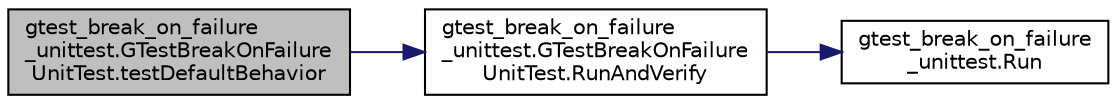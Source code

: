 digraph "gtest_break_on_failure_unittest.GTestBreakOnFailureUnitTest.testDefaultBehavior"
{
  edge [fontname="Helvetica",fontsize="10",labelfontname="Helvetica",labelfontsize="10"];
  node [fontname="Helvetica",fontsize="10",shape=record];
  rankdir="LR";
  Node41 [label="gtest_break_on_failure\l_unittest.GTestBreakOnFailure\lUnitTest.testDefaultBehavior",height=0.2,width=0.4,color="black", fillcolor="grey75", style="filled", fontcolor="black"];
  Node41 -> Node42 [color="midnightblue",fontsize="10",style="solid",fontname="Helvetica"];
  Node42 [label="gtest_break_on_failure\l_unittest.GTestBreakOnFailure\lUnitTest.RunAndVerify",height=0.2,width=0.4,color="black", fillcolor="white", style="filled",URL="$d6/dd4/classgtest__break__on__failure__unittest_1_1_g_test_break_on_failure_unit_test.html#a0a66475873f545d88655b8bb14368f2e"];
  Node42 -> Node43 [color="midnightblue",fontsize="10",style="solid",fontname="Helvetica"];
  Node43 [label="gtest_break_on_failure\l_unittest.Run",height=0.2,width=0.4,color="black", fillcolor="white", style="filled",URL="$d2/dcc/namespacegtest__break__on__failure__unittest.html#a0dd80fec2d9cbd9b6fa70130f7b228ec"];
}
